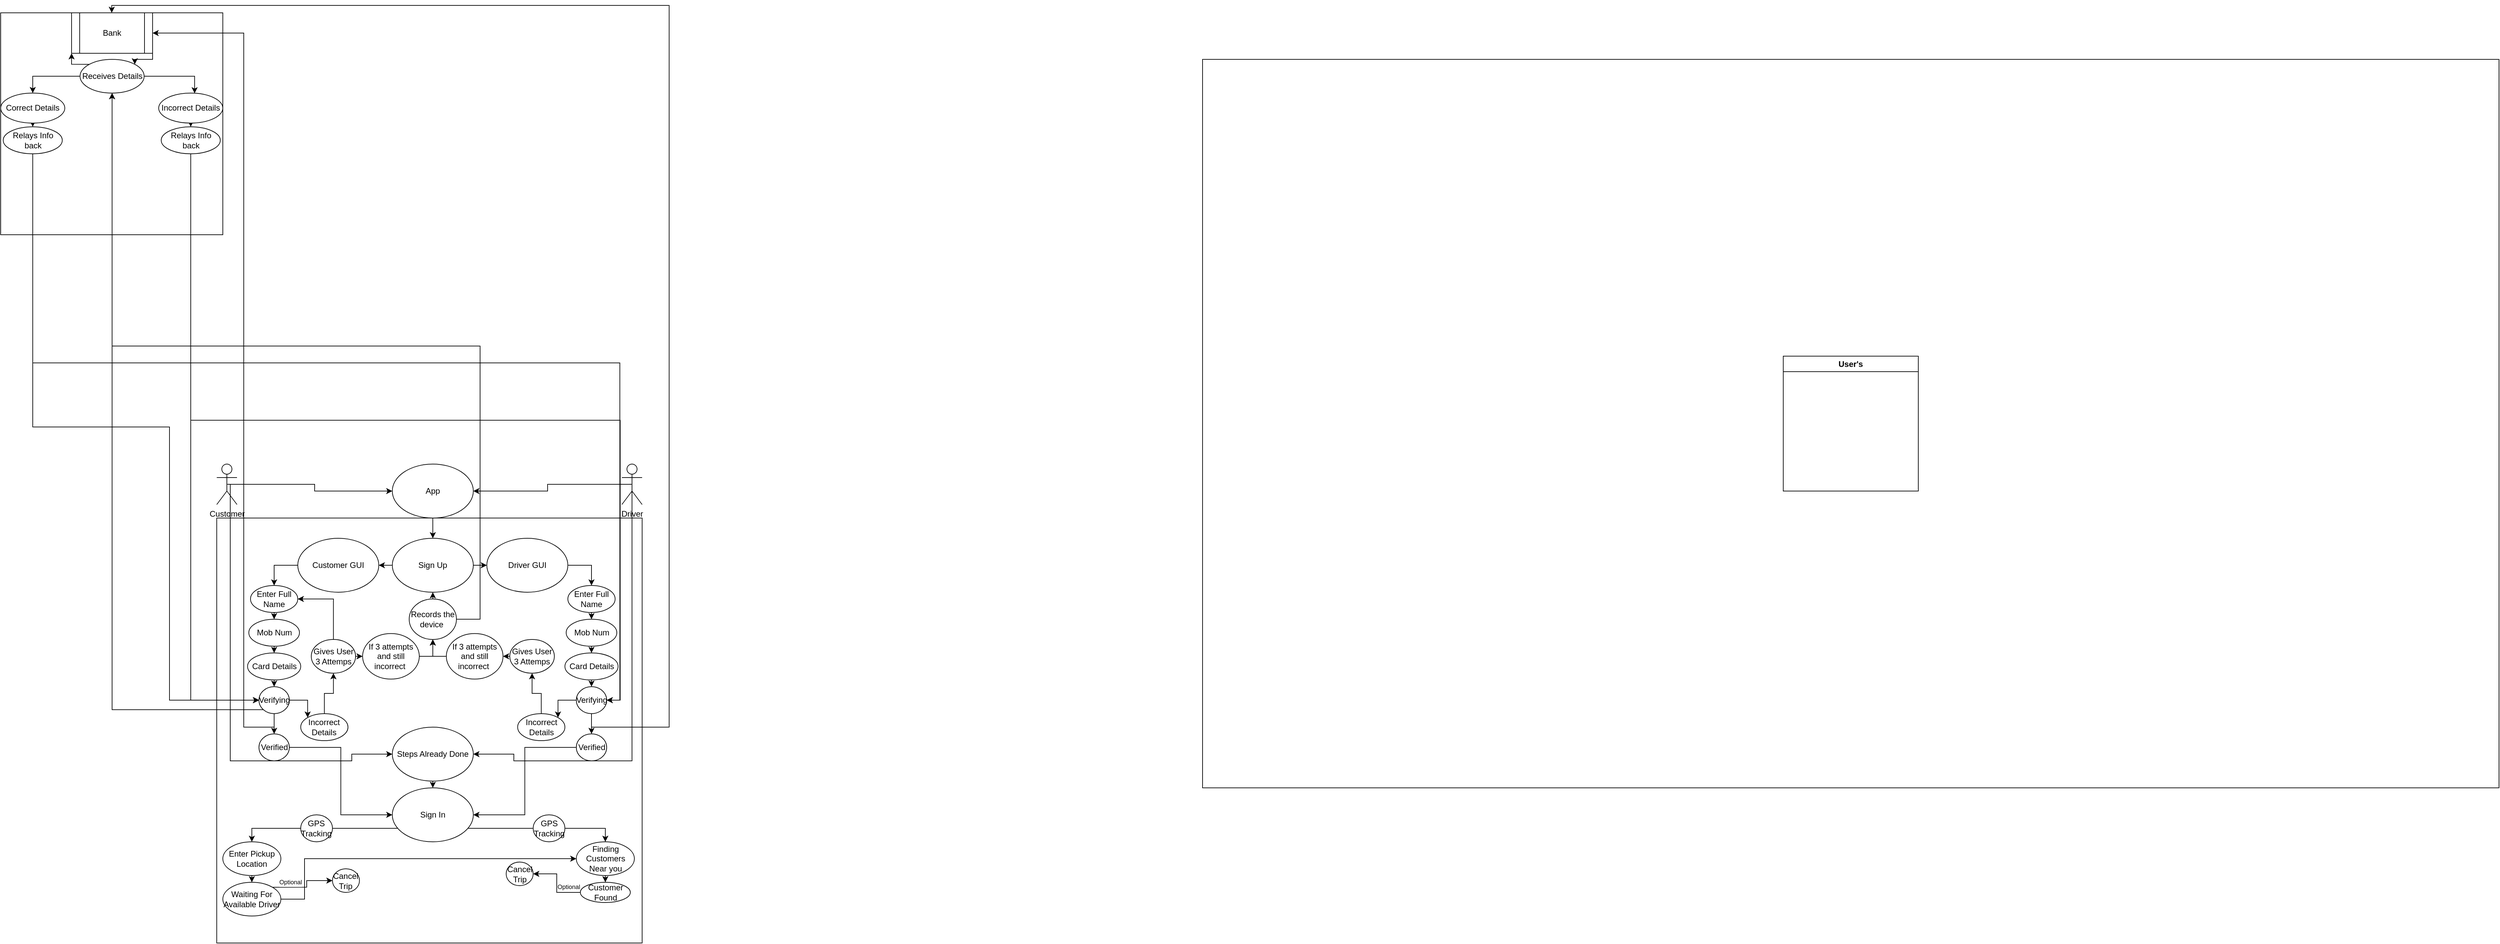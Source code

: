 <mxfile version="24.7.17">
  <diagram name="Page-1" id="1uZEyyDIQPDQiscJpvkE">
    <mxGraphModel dx="1188" dy="2969" grid="1" gridSize="10" guides="1" tooltips="1" connect="1" arrows="1" fold="1" page="1" pageScale="1" pageWidth="827" pageHeight="1169" math="0" shadow="0">
      <root>
        <mxCell id="0" />
        <mxCell id="1" parent="0" />
        <mxCell id="7FEDEtRAqXnlfVxVKvqJ-1" value="" style="whiteSpace=wrap;html=1;aspect=fixed;" vertex="1" parent="1">
          <mxGeometry x="320" y="-420" width="630" height="630" as="geometry" />
        </mxCell>
        <mxCell id="7FEDEtRAqXnlfVxVKvqJ-8" style="edgeStyle=orthogonalEdgeStyle;rounded=0;orthogonalLoop=1;jettySize=auto;html=1;exitX=0.5;exitY=0.5;exitDx=0;exitDy=0;exitPerimeter=0;entryX=0;entryY=0.5;entryDx=0;entryDy=0;" edge="1" parent="1" source="7FEDEtRAqXnlfVxVKvqJ-2" target="7FEDEtRAqXnlfVxVKvqJ-7">
          <mxGeometry relative="1" as="geometry" />
        </mxCell>
        <mxCell id="7FEDEtRAqXnlfVxVKvqJ-103" style="edgeStyle=orthogonalEdgeStyle;rounded=0;orthogonalLoop=1;jettySize=auto;html=1;exitX=0.5;exitY=0.5;exitDx=0;exitDy=0;exitPerimeter=0;entryX=0;entryY=0.5;entryDx=0;entryDy=0;" edge="1" parent="1" source="7FEDEtRAqXnlfVxVKvqJ-2" target="7FEDEtRAqXnlfVxVKvqJ-101">
          <mxGeometry relative="1" as="geometry">
            <mxPoint x="640" y="-110" as="targetPoint" />
            <Array as="points">
              <mxPoint x="340" y="-470" />
              <mxPoint x="340" y="-60" />
              <mxPoint x="520" y="-60" />
              <mxPoint x="520" y="-70" />
            </Array>
          </mxGeometry>
        </mxCell>
        <mxCell id="7FEDEtRAqXnlfVxVKvqJ-2" value="Customer" style="shape=umlActor;verticalLabelPosition=bottom;verticalAlign=top;html=1;outlineConnect=0;" vertex="1" parent="1">
          <mxGeometry x="320" y="-500" width="30" height="60" as="geometry" />
        </mxCell>
        <mxCell id="7FEDEtRAqXnlfVxVKvqJ-9" style="edgeStyle=orthogonalEdgeStyle;rounded=0;orthogonalLoop=1;jettySize=auto;html=1;exitX=0.5;exitY=0.5;exitDx=0;exitDy=0;exitPerimeter=0;" edge="1" parent="1" source="7FEDEtRAqXnlfVxVKvqJ-3" target="7FEDEtRAqXnlfVxVKvqJ-7">
          <mxGeometry relative="1" as="geometry" />
        </mxCell>
        <mxCell id="7FEDEtRAqXnlfVxVKvqJ-102" style="edgeStyle=orthogonalEdgeStyle;rounded=0;orthogonalLoop=1;jettySize=auto;html=1;exitX=0.5;exitY=0.5;exitDx=0;exitDy=0;exitPerimeter=0;entryX=1;entryY=0.5;entryDx=0;entryDy=0;" edge="1" parent="1" source="7FEDEtRAqXnlfVxVKvqJ-3" target="7FEDEtRAqXnlfVxVKvqJ-101">
          <mxGeometry relative="1" as="geometry">
            <Array as="points">
              <mxPoint x="935" y="-60" />
              <mxPoint x="760" y="-60" />
              <mxPoint x="760" y="-70" />
            </Array>
          </mxGeometry>
        </mxCell>
        <mxCell id="7FEDEtRAqXnlfVxVKvqJ-3" value="Driver" style="shape=umlActor;verticalLabelPosition=bottom;verticalAlign=top;html=1;outlineConnect=0;" vertex="1" parent="1">
          <mxGeometry x="920" y="-500" width="30" height="60" as="geometry" />
        </mxCell>
        <mxCell id="7FEDEtRAqXnlfVxVKvqJ-14" style="edgeStyle=orthogonalEdgeStyle;rounded=0;orthogonalLoop=1;jettySize=auto;html=1;exitX=0.5;exitY=1;exitDx=0;exitDy=0;entryX=0.5;entryY=0;entryDx=0;entryDy=0;" edge="1" parent="1" source="7FEDEtRAqXnlfVxVKvqJ-7" target="7FEDEtRAqXnlfVxVKvqJ-10">
          <mxGeometry relative="1" as="geometry" />
        </mxCell>
        <mxCell id="7FEDEtRAqXnlfVxVKvqJ-7" value="App" style="ellipse;whiteSpace=wrap;html=1;" vertex="1" parent="1">
          <mxGeometry x="580" y="-500" width="120" height="80" as="geometry" />
        </mxCell>
        <mxCell id="7FEDEtRAqXnlfVxVKvqJ-17" style="edgeStyle=orthogonalEdgeStyle;rounded=0;orthogonalLoop=1;jettySize=auto;html=1;exitX=0;exitY=0.5;exitDx=0;exitDy=0;entryX=1;entryY=0.5;entryDx=0;entryDy=0;" edge="1" parent="1" source="7FEDEtRAqXnlfVxVKvqJ-10" target="7FEDEtRAqXnlfVxVKvqJ-12">
          <mxGeometry relative="1" as="geometry" />
        </mxCell>
        <mxCell id="7FEDEtRAqXnlfVxVKvqJ-18" style="edgeStyle=orthogonalEdgeStyle;rounded=0;orthogonalLoop=1;jettySize=auto;html=1;exitX=1;exitY=0.5;exitDx=0;exitDy=0;entryX=0;entryY=0.5;entryDx=0;entryDy=0;" edge="1" parent="1" source="7FEDEtRAqXnlfVxVKvqJ-10" target="7FEDEtRAqXnlfVxVKvqJ-13">
          <mxGeometry relative="1" as="geometry" />
        </mxCell>
        <mxCell id="7FEDEtRAqXnlfVxVKvqJ-10" value="Sign Up" style="ellipse;whiteSpace=wrap;html=1;" vertex="1" parent="1">
          <mxGeometry x="580" y="-390" width="120" height="80" as="geometry" />
        </mxCell>
        <mxCell id="7FEDEtRAqXnlfVxVKvqJ-23" style="edgeStyle=orthogonalEdgeStyle;rounded=0;orthogonalLoop=1;jettySize=auto;html=1;exitX=0;exitY=0.5;exitDx=0;exitDy=0;entryX=0.5;entryY=0;entryDx=0;entryDy=0;" edge="1" parent="1" source="7FEDEtRAqXnlfVxVKvqJ-12" target="7FEDEtRAqXnlfVxVKvqJ-19">
          <mxGeometry relative="1" as="geometry" />
        </mxCell>
        <mxCell id="7FEDEtRAqXnlfVxVKvqJ-12" value="Customer GUI" style="ellipse;whiteSpace=wrap;html=1;" vertex="1" parent="1">
          <mxGeometry x="440" y="-390" width="120" height="80" as="geometry" />
        </mxCell>
        <mxCell id="7FEDEtRAqXnlfVxVKvqJ-24" style="edgeStyle=orthogonalEdgeStyle;rounded=0;orthogonalLoop=1;jettySize=auto;html=1;exitX=1;exitY=0.5;exitDx=0;exitDy=0;entryX=0.5;entryY=0;entryDx=0;entryDy=0;" edge="1" parent="1" source="7FEDEtRAqXnlfVxVKvqJ-13" target="7FEDEtRAqXnlfVxVKvqJ-20">
          <mxGeometry relative="1" as="geometry" />
        </mxCell>
        <mxCell id="7FEDEtRAqXnlfVxVKvqJ-13" value="Driver GUI" style="ellipse;whiteSpace=wrap;html=1;" vertex="1" parent="1">
          <mxGeometry x="720" y="-390" width="120" height="80" as="geometry" />
        </mxCell>
        <mxCell id="7FEDEtRAqXnlfVxVKvqJ-58" style="edgeStyle=orthogonalEdgeStyle;rounded=0;orthogonalLoop=1;jettySize=auto;html=1;exitX=0.5;exitY=1;exitDx=0;exitDy=0;entryX=0.5;entryY=0;entryDx=0;entryDy=0;" edge="1" parent="1" source="7FEDEtRAqXnlfVxVKvqJ-19" target="7FEDEtRAqXnlfVxVKvqJ-21">
          <mxGeometry relative="1" as="geometry" />
        </mxCell>
        <mxCell id="7FEDEtRAqXnlfVxVKvqJ-19" value="Enter Full Name" style="ellipse;whiteSpace=wrap;html=1;" vertex="1" parent="1">
          <mxGeometry x="370" y="-320" width="70" height="40" as="geometry" />
        </mxCell>
        <mxCell id="7FEDEtRAqXnlfVxVKvqJ-71" style="edgeStyle=orthogonalEdgeStyle;rounded=0;orthogonalLoop=1;jettySize=auto;html=1;exitX=0.5;exitY=1;exitDx=0;exitDy=0;entryX=0.5;entryY=0;entryDx=0;entryDy=0;" edge="1" parent="1" source="7FEDEtRAqXnlfVxVKvqJ-20" target="7FEDEtRAqXnlfVxVKvqJ-22">
          <mxGeometry relative="1" as="geometry" />
        </mxCell>
        <mxCell id="7FEDEtRAqXnlfVxVKvqJ-20" value="Enter Full Name" style="ellipse;whiteSpace=wrap;html=1;" vertex="1" parent="1">
          <mxGeometry x="840" y="-320" width="70" height="40" as="geometry" />
        </mxCell>
        <mxCell id="7FEDEtRAqXnlfVxVKvqJ-59" style="edgeStyle=orthogonalEdgeStyle;rounded=0;orthogonalLoop=1;jettySize=auto;html=1;exitX=0.5;exitY=1;exitDx=0;exitDy=0;entryX=0.5;entryY=0;entryDx=0;entryDy=0;" edge="1" parent="1" source="7FEDEtRAqXnlfVxVKvqJ-21" target="7FEDEtRAqXnlfVxVKvqJ-25">
          <mxGeometry relative="1" as="geometry" />
        </mxCell>
        <mxCell id="7FEDEtRAqXnlfVxVKvqJ-21" value="Mob Num" style="ellipse;whiteSpace=wrap;html=1;" vertex="1" parent="1">
          <mxGeometry x="367.5" y="-270" width="75" height="40" as="geometry" />
        </mxCell>
        <mxCell id="7FEDEtRAqXnlfVxVKvqJ-72" style="edgeStyle=orthogonalEdgeStyle;rounded=0;orthogonalLoop=1;jettySize=auto;html=1;exitX=0.5;exitY=1;exitDx=0;exitDy=0;entryX=0.5;entryY=0;entryDx=0;entryDy=0;" edge="1" parent="1" source="7FEDEtRAqXnlfVxVKvqJ-22" target="7FEDEtRAqXnlfVxVKvqJ-64">
          <mxGeometry relative="1" as="geometry" />
        </mxCell>
        <mxCell id="7FEDEtRAqXnlfVxVKvqJ-22" value="Mob Num" style="ellipse;whiteSpace=wrap;html=1;" vertex="1" parent="1">
          <mxGeometry x="837.5" y="-270" width="75" height="40" as="geometry" />
        </mxCell>
        <mxCell id="7FEDEtRAqXnlfVxVKvqJ-91" style="edgeStyle=orthogonalEdgeStyle;rounded=0;orthogonalLoop=1;jettySize=auto;html=1;exitX=0.5;exitY=1;exitDx=0;exitDy=0;entryX=0.5;entryY=0;entryDx=0;entryDy=0;" edge="1" parent="1" source="7FEDEtRAqXnlfVxVKvqJ-25" target="7FEDEtRAqXnlfVxVKvqJ-28">
          <mxGeometry relative="1" as="geometry" />
        </mxCell>
        <mxCell id="7FEDEtRAqXnlfVxVKvqJ-25" value="Card Details" style="ellipse;whiteSpace=wrap;html=1;" vertex="1" parent="1">
          <mxGeometry x="365.63" y="-220" width="78.75" height="40" as="geometry" />
        </mxCell>
        <mxCell id="7FEDEtRAqXnlfVxVKvqJ-26" value="" style="whiteSpace=wrap;html=1;aspect=fixed;" vertex="1" parent="1">
          <mxGeometry y="-1169" width="329" height="329" as="geometry" />
        </mxCell>
        <mxCell id="7FEDEtRAqXnlfVxVKvqJ-54" style="edgeStyle=orthogonalEdgeStyle;rounded=0;orthogonalLoop=1;jettySize=auto;html=1;exitX=1;exitY=1;exitDx=0;exitDy=0;entryX=1;entryY=0;entryDx=0;entryDy=0;" edge="1" parent="1" source="7FEDEtRAqXnlfVxVKvqJ-27" target="7FEDEtRAqXnlfVxVKvqJ-29">
          <mxGeometry relative="1" as="geometry">
            <Array as="points">
              <mxPoint x="225" y="-1100" />
              <mxPoint x="199" y="-1100" />
            </Array>
          </mxGeometry>
        </mxCell>
        <mxCell id="7FEDEtRAqXnlfVxVKvqJ-27" value="Bank" style="shape=process;whiteSpace=wrap;html=1;backgroundOutline=1;" vertex="1" parent="1">
          <mxGeometry x="105" y="-1169" width="120" height="60" as="geometry" />
        </mxCell>
        <mxCell id="7FEDEtRAqXnlfVxVKvqJ-57" style="edgeStyle=orthogonalEdgeStyle;rounded=0;orthogonalLoop=1;jettySize=auto;html=1;exitX=1;exitY=0.5;exitDx=0;exitDy=0;entryX=0;entryY=0;entryDx=0;entryDy=0;" edge="1" parent="1" source="7FEDEtRAqXnlfVxVKvqJ-28" target="7FEDEtRAqXnlfVxVKvqJ-39">
          <mxGeometry relative="1" as="geometry" />
        </mxCell>
        <mxCell id="7FEDEtRAqXnlfVxVKvqJ-79" style="edgeStyle=orthogonalEdgeStyle;rounded=0;orthogonalLoop=1;jettySize=auto;html=1;exitX=0.5;exitY=1;exitDx=0;exitDy=0;entryX=0.5;entryY=0;entryDx=0;entryDy=0;" edge="1" parent="1" source="7FEDEtRAqXnlfVxVKvqJ-28" target="7FEDEtRAqXnlfVxVKvqJ-78">
          <mxGeometry relative="1" as="geometry" />
        </mxCell>
        <mxCell id="7FEDEtRAqXnlfVxVKvqJ-85" style="edgeStyle=orthogonalEdgeStyle;rounded=0;orthogonalLoop=1;jettySize=auto;html=1;exitX=0.5;exitY=1;exitDx=0;exitDy=0;entryX=1;entryY=0.5;entryDx=0;entryDy=0;" edge="1" parent="1" source="7FEDEtRAqXnlfVxVKvqJ-28" target="7FEDEtRAqXnlfVxVKvqJ-27">
          <mxGeometry relative="1" as="geometry">
            <Array as="points">
              <mxPoint x="405" y="-110" />
              <mxPoint x="360" y="-110" />
              <mxPoint x="360" y="-1139" />
            </Array>
          </mxGeometry>
        </mxCell>
        <mxCell id="7FEDEtRAqXnlfVxVKvqJ-92" style="edgeStyle=orthogonalEdgeStyle;rounded=0;orthogonalLoop=1;jettySize=auto;html=1;exitX=0;exitY=1;exitDx=0;exitDy=0;entryX=0.5;entryY=1;entryDx=0;entryDy=0;" edge="1" parent="1" source="7FEDEtRAqXnlfVxVKvqJ-28" target="7FEDEtRAqXnlfVxVKvqJ-29">
          <mxGeometry relative="1" as="geometry" />
        </mxCell>
        <mxCell id="7FEDEtRAqXnlfVxVKvqJ-28" value="Verifying" style="ellipse;whiteSpace=wrap;html=1;" vertex="1" parent="1">
          <mxGeometry x="382.5" y="-170" width="45" height="40" as="geometry" />
        </mxCell>
        <mxCell id="7FEDEtRAqXnlfVxVKvqJ-33" style="edgeStyle=orthogonalEdgeStyle;rounded=0;orthogonalLoop=1;jettySize=auto;html=1;exitX=0;exitY=0.5;exitDx=0;exitDy=0;entryX=0.5;entryY=0;entryDx=0;entryDy=0;" edge="1" parent="1" source="7FEDEtRAqXnlfVxVKvqJ-29" target="7FEDEtRAqXnlfVxVKvqJ-30">
          <mxGeometry relative="1" as="geometry" />
        </mxCell>
        <mxCell id="7FEDEtRAqXnlfVxVKvqJ-51" style="edgeStyle=orthogonalEdgeStyle;rounded=0;orthogonalLoop=1;jettySize=auto;html=1;exitX=0;exitY=0;exitDx=0;exitDy=0;entryX=0;entryY=1;entryDx=0;entryDy=0;" edge="1" parent="1" source="7FEDEtRAqXnlfVxVKvqJ-29" target="7FEDEtRAqXnlfVxVKvqJ-27">
          <mxGeometry relative="1" as="geometry" />
        </mxCell>
        <mxCell id="7FEDEtRAqXnlfVxVKvqJ-29" value="Receives Details" style="ellipse;whiteSpace=wrap;html=1;" vertex="1" parent="1">
          <mxGeometry x="117.5" y="-1100" width="95" height="50" as="geometry" />
        </mxCell>
        <mxCell id="7FEDEtRAqXnlfVxVKvqJ-38" style="edgeStyle=orthogonalEdgeStyle;rounded=0;orthogonalLoop=1;jettySize=auto;html=1;exitX=0.5;exitY=1;exitDx=0;exitDy=0;entryX=0.5;entryY=0;entryDx=0;entryDy=0;" edge="1" parent="1" source="7FEDEtRAqXnlfVxVKvqJ-30" target="7FEDEtRAqXnlfVxVKvqJ-36">
          <mxGeometry relative="1" as="geometry" />
        </mxCell>
        <mxCell id="7FEDEtRAqXnlfVxVKvqJ-30" value="Correct Details" style="ellipse;whiteSpace=wrap;html=1;" vertex="1" parent="1">
          <mxGeometry y="-1050" width="95" height="44.5" as="geometry" />
        </mxCell>
        <mxCell id="7FEDEtRAqXnlfVxVKvqJ-37" style="edgeStyle=orthogonalEdgeStyle;rounded=0;orthogonalLoop=1;jettySize=auto;html=1;exitX=0.5;exitY=1;exitDx=0;exitDy=0;entryX=0.5;entryY=0;entryDx=0;entryDy=0;" edge="1" parent="1" source="7FEDEtRAqXnlfVxVKvqJ-32" target="7FEDEtRAqXnlfVxVKvqJ-35">
          <mxGeometry relative="1" as="geometry" />
        </mxCell>
        <mxCell id="7FEDEtRAqXnlfVxVKvqJ-32" value="Incorrect Details" style="ellipse;whiteSpace=wrap;html=1;" vertex="1" parent="1">
          <mxGeometry x="234" y="-1050" width="95" height="44.5" as="geometry" />
        </mxCell>
        <mxCell id="7FEDEtRAqXnlfVxVKvqJ-34" style="edgeStyle=orthogonalEdgeStyle;rounded=0;orthogonalLoop=1;jettySize=auto;html=1;exitX=1;exitY=0.5;exitDx=0;exitDy=0;entryX=0.56;entryY=0.007;entryDx=0;entryDy=0;entryPerimeter=0;" edge="1" parent="1" source="7FEDEtRAqXnlfVxVKvqJ-29" target="7FEDEtRAqXnlfVxVKvqJ-32">
          <mxGeometry relative="1" as="geometry" />
        </mxCell>
        <mxCell id="7FEDEtRAqXnlfVxVKvqJ-93" style="edgeStyle=orthogonalEdgeStyle;rounded=0;orthogonalLoop=1;jettySize=auto;html=1;exitX=0.5;exitY=1;exitDx=0;exitDy=0;entryX=0;entryY=0.5;entryDx=0;entryDy=0;" edge="1" parent="1" source="7FEDEtRAqXnlfVxVKvqJ-35" target="7FEDEtRAqXnlfVxVKvqJ-28">
          <mxGeometry relative="1" as="geometry">
            <mxPoint x="380" y="-150" as="targetPoint" />
            <Array as="points">
              <mxPoint x="282" y="-150" />
            </Array>
          </mxGeometry>
        </mxCell>
        <mxCell id="7FEDEtRAqXnlfVxVKvqJ-96" style="edgeStyle=orthogonalEdgeStyle;rounded=0;orthogonalLoop=1;jettySize=auto;html=1;exitX=0.5;exitY=1;exitDx=0;exitDy=0;entryX=1;entryY=0.5;entryDx=0;entryDy=0;" edge="1" parent="1" source="7FEDEtRAqXnlfVxVKvqJ-35" target="7FEDEtRAqXnlfVxVKvqJ-65">
          <mxGeometry relative="1" as="geometry" />
        </mxCell>
        <mxCell id="7FEDEtRAqXnlfVxVKvqJ-35" value="Relays Info back&lt;span style=&quot;color: rgba(0, 0, 0, 0); font-family: monospace; font-size: 0px; text-align: start; text-wrap: nowrap;&quot;&gt;%3CmxGraphModel%3E%3Croot%3E%3CmxCell%20id%3D%220%22%2F%3E%3CmxCell%20id%3D%221%22%20parent%3D%220%22%2F%3E%3CmxCell%20id%3D%222%22%20value%3D%22%22%20style%3D%22ellipse%3BwhiteSpace%3Dwrap%3Bhtml%3D1%3B%22%20vertex%3D%221%22%20parent%3D%221%22%3E%3CmxGeometry%20y%3D%22-1050%22%20width%3D%2295%22%20height%3D%2244.5%22%20as%3D%22geometry%22%2F%3E%3C%2FmxCell%3E%3C%2Froot%3E%3C%2FmxGraphModel%3E&lt;/span&gt;" style="ellipse;whiteSpace=wrap;html=1;" vertex="1" parent="1">
          <mxGeometry x="237.75" y="-1000" width="87.5" height="40" as="geometry" />
        </mxCell>
        <mxCell id="7FEDEtRAqXnlfVxVKvqJ-83" style="edgeStyle=orthogonalEdgeStyle;rounded=0;orthogonalLoop=1;jettySize=auto;html=1;exitX=0.5;exitY=1;exitDx=0;exitDy=0;" edge="1" parent="1" source="7FEDEtRAqXnlfVxVKvqJ-36">
          <mxGeometry relative="1" as="geometry">
            <mxPoint x="383" y="-150" as="targetPoint" />
            <Array as="points">
              <mxPoint x="48" y="-555" />
              <mxPoint x="250" y="-555" />
              <mxPoint x="250" y="-150" />
            </Array>
          </mxGeometry>
        </mxCell>
        <mxCell id="7FEDEtRAqXnlfVxVKvqJ-94" style="edgeStyle=orthogonalEdgeStyle;rounded=0;orthogonalLoop=1;jettySize=auto;html=1;exitX=0.5;exitY=1;exitDx=0;exitDy=0;entryX=1;entryY=0.5;entryDx=0;entryDy=0;" edge="1" parent="1" source="7FEDEtRAqXnlfVxVKvqJ-36" target="7FEDEtRAqXnlfVxVKvqJ-65">
          <mxGeometry relative="1" as="geometry">
            <Array as="points">
              <mxPoint x="47" y="-650" />
              <mxPoint x="917" y="-650" />
              <mxPoint x="917" y="-150" />
            </Array>
          </mxGeometry>
        </mxCell>
        <mxCell id="7FEDEtRAqXnlfVxVKvqJ-36" value="Relays Info back&lt;span style=&quot;color: rgba(0, 0, 0, 0); font-family: monospace; font-size: 0px; text-align: start; text-wrap: nowrap;&quot;&gt;%3CmxGraphModel%3E%3Croot%3E%3CmxCell%20id%3D%220%22%2F%3E%3CmxCell%20id%3D%221%22%20parent%3D%220%22%2F%3E%3CmxCell%20id%3D%222%22%20value%3D%22%22%20style%3D%22ellipse%3BwhiteSpace%3Dwrap%3Bhtml%3D1%3B%22%20vertex%3D%221%22%20parent%3D%221%22%3E%3CmxGeometry%20y%3D%22-1050%22%20width%3D%2295%22%20height%3D%2244.5%22%20as%3D%22geometry%22%2F%3E%3C%2FmxCell%3E%3C%2Froot%3E%3C%2FmxGraphModel%3E&lt;/span&gt;" style="ellipse;whiteSpace=wrap;html=1;" vertex="1" parent="1">
          <mxGeometry x="3.75" y="-1000" width="87.5" height="40" as="geometry" />
        </mxCell>
        <mxCell id="7FEDEtRAqXnlfVxVKvqJ-42" style="edgeStyle=orthogonalEdgeStyle;rounded=0;orthogonalLoop=1;jettySize=auto;html=1;exitX=0.5;exitY=0;exitDx=0;exitDy=0;entryX=0.5;entryY=1;entryDx=0;entryDy=0;" edge="1" parent="1" source="7FEDEtRAqXnlfVxVKvqJ-39" target="7FEDEtRAqXnlfVxVKvqJ-41">
          <mxGeometry relative="1" as="geometry" />
        </mxCell>
        <mxCell id="7FEDEtRAqXnlfVxVKvqJ-39" value="Incorrect Details" style="ellipse;whiteSpace=wrap;html=1;" vertex="1" parent="1">
          <mxGeometry x="444.38" y="-130" width="70" height="40" as="geometry" />
        </mxCell>
        <mxCell id="7FEDEtRAqXnlfVxVKvqJ-43" style="edgeStyle=orthogonalEdgeStyle;rounded=0;orthogonalLoop=1;jettySize=auto;html=1;exitX=0.5;exitY=0;exitDx=0;exitDy=0;entryX=1;entryY=0.5;entryDx=0;entryDy=0;" edge="1" parent="1" source="7FEDEtRAqXnlfVxVKvqJ-41" target="7FEDEtRAqXnlfVxVKvqJ-19">
          <mxGeometry relative="1" as="geometry" />
        </mxCell>
        <mxCell id="7FEDEtRAqXnlfVxVKvqJ-48" style="edgeStyle=orthogonalEdgeStyle;rounded=0;orthogonalLoop=1;jettySize=auto;html=1;exitX=1;exitY=0.5;exitDx=0;exitDy=0;entryX=0;entryY=0.5;entryDx=0;entryDy=0;" edge="1" parent="1" source="7FEDEtRAqXnlfVxVKvqJ-41" target="7FEDEtRAqXnlfVxVKvqJ-47">
          <mxGeometry relative="1" as="geometry" />
        </mxCell>
        <mxCell id="7FEDEtRAqXnlfVxVKvqJ-41" value="Gives User 3 Attemps" style="ellipse;whiteSpace=wrap;html=1;" vertex="1" parent="1">
          <mxGeometry x="460" y="-240" width="65.62" height="50" as="geometry" />
        </mxCell>
        <mxCell id="7FEDEtRAqXnlfVxVKvqJ-46" style="edgeStyle=orthogonalEdgeStyle;rounded=0;orthogonalLoop=1;jettySize=auto;html=1;exitX=0.5;exitY=0;exitDx=0;exitDy=0;entryX=0.5;entryY=1;entryDx=0;entryDy=0;" edge="1" parent="1" source="7FEDEtRAqXnlfVxVKvqJ-44" target="7FEDEtRAqXnlfVxVKvqJ-10">
          <mxGeometry relative="1" as="geometry" />
        </mxCell>
        <mxCell id="7FEDEtRAqXnlfVxVKvqJ-50" style="edgeStyle=orthogonalEdgeStyle;rounded=0;orthogonalLoop=1;jettySize=auto;html=1;exitX=1;exitY=0.5;exitDx=0;exitDy=0;entryX=0.5;entryY=1;entryDx=0;entryDy=0;" edge="1" parent="1" source="7FEDEtRAqXnlfVxVKvqJ-44" target="7FEDEtRAqXnlfVxVKvqJ-29">
          <mxGeometry relative="1" as="geometry">
            <Array as="points">
              <mxPoint x="710" y="-270" />
              <mxPoint x="710" y="-675" />
              <mxPoint x="165" y="-675" />
            </Array>
          </mxGeometry>
        </mxCell>
        <mxCell id="7FEDEtRAqXnlfVxVKvqJ-44" value="Records the device&amp;nbsp;" style="ellipse;whiteSpace=wrap;html=1;" vertex="1" parent="1">
          <mxGeometry x="605" y="-300" width="70" height="60" as="geometry" />
        </mxCell>
        <mxCell id="7FEDEtRAqXnlfVxVKvqJ-49" style="edgeStyle=orthogonalEdgeStyle;rounded=0;orthogonalLoop=1;jettySize=auto;html=1;exitX=1;exitY=0.5;exitDx=0;exitDy=0;entryX=0.5;entryY=1;entryDx=0;entryDy=0;" edge="1" parent="1" source="7FEDEtRAqXnlfVxVKvqJ-47" target="7FEDEtRAqXnlfVxVKvqJ-44">
          <mxGeometry relative="1" as="geometry" />
        </mxCell>
        <mxCell id="7FEDEtRAqXnlfVxVKvqJ-47" value="If 3 attempts and still incorrect&amp;nbsp;" style="ellipse;whiteSpace=wrap;html=1;" vertex="1" parent="1">
          <mxGeometry x="536" y="-248.75" width="84" height="67.5" as="geometry" />
        </mxCell>
        <mxCell id="7FEDEtRAqXnlfVxVKvqJ-73" style="edgeStyle=orthogonalEdgeStyle;rounded=0;orthogonalLoop=1;jettySize=auto;html=1;exitX=0.5;exitY=1;exitDx=0;exitDy=0;entryX=0.5;entryY=0;entryDx=0;entryDy=0;" edge="1" parent="1" source="7FEDEtRAqXnlfVxVKvqJ-64" target="7FEDEtRAqXnlfVxVKvqJ-65">
          <mxGeometry relative="1" as="geometry" />
        </mxCell>
        <mxCell id="7FEDEtRAqXnlfVxVKvqJ-64" value="Card Details" style="ellipse;whiteSpace=wrap;html=1;direction=east;flipH=0;flipV=1;" vertex="1" parent="1">
          <mxGeometry x="835.63" y="-220" width="78.75" height="40" as="geometry" />
        </mxCell>
        <mxCell id="7FEDEtRAqXnlfVxVKvqJ-74" style="edgeStyle=orthogonalEdgeStyle;rounded=0;orthogonalLoop=1;jettySize=auto;html=1;exitX=0;exitY=0.5;exitDx=0;exitDy=0;entryX=1;entryY=0;entryDx=0;entryDy=0;" edge="1" parent="1" source="7FEDEtRAqXnlfVxVKvqJ-65" target="7FEDEtRAqXnlfVxVKvqJ-66">
          <mxGeometry relative="1" as="geometry" />
        </mxCell>
        <mxCell id="7FEDEtRAqXnlfVxVKvqJ-82" style="edgeStyle=orthogonalEdgeStyle;rounded=0;orthogonalLoop=1;jettySize=auto;html=1;exitX=0.5;exitY=1;exitDx=0;exitDy=0;entryX=0.5;entryY=0;entryDx=0;entryDy=0;" edge="1" parent="1" source="7FEDEtRAqXnlfVxVKvqJ-65" target="7FEDEtRAqXnlfVxVKvqJ-80">
          <mxGeometry relative="1" as="geometry" />
        </mxCell>
        <mxCell id="7FEDEtRAqXnlfVxVKvqJ-90" style="edgeStyle=orthogonalEdgeStyle;rounded=0;orthogonalLoop=1;jettySize=auto;html=1;exitX=0.5;exitY=1;exitDx=0;exitDy=0;entryX=0.5;entryY=0;entryDx=0;entryDy=0;" edge="1" parent="1" source="7FEDEtRAqXnlfVxVKvqJ-65" target="7FEDEtRAqXnlfVxVKvqJ-26">
          <mxGeometry relative="1" as="geometry">
            <Array as="points">
              <mxPoint x="875" y="-110" />
              <mxPoint x="990" y="-110" />
              <mxPoint x="990" y="-1180" />
              <mxPoint x="165" y="-1180" />
            </Array>
          </mxGeometry>
        </mxCell>
        <mxCell id="7FEDEtRAqXnlfVxVKvqJ-65" value="Verifying" style="ellipse;whiteSpace=wrap;html=1;direction=east;flipH=0;flipV=1;" vertex="1" parent="1">
          <mxGeometry x="852.51" y="-170" width="45" height="40" as="geometry" />
        </mxCell>
        <mxCell id="7FEDEtRAqXnlfVxVKvqJ-75" style="edgeStyle=orthogonalEdgeStyle;rounded=0;orthogonalLoop=1;jettySize=auto;html=1;exitX=0.5;exitY=0;exitDx=0;exitDy=0;entryX=0.5;entryY=1;entryDx=0;entryDy=0;" edge="1" parent="1" source="7FEDEtRAqXnlfVxVKvqJ-66" target="7FEDEtRAqXnlfVxVKvqJ-67">
          <mxGeometry relative="1" as="geometry" />
        </mxCell>
        <mxCell id="7FEDEtRAqXnlfVxVKvqJ-66" value="Incorrect Details" style="ellipse;whiteSpace=wrap;html=1;direction=east;flipH=0;flipV=1;" vertex="1" parent="1">
          <mxGeometry x="765.63" y="-130" width="70" height="40" as="geometry" />
        </mxCell>
        <mxCell id="7FEDEtRAqXnlfVxVKvqJ-76" style="edgeStyle=orthogonalEdgeStyle;rounded=0;orthogonalLoop=1;jettySize=auto;html=1;exitX=0;exitY=0.5;exitDx=0;exitDy=0;entryX=1;entryY=0.5;entryDx=0;entryDy=0;" edge="1" parent="1" source="7FEDEtRAqXnlfVxVKvqJ-67" target="7FEDEtRAqXnlfVxVKvqJ-68">
          <mxGeometry relative="1" as="geometry" />
        </mxCell>
        <mxCell id="7FEDEtRAqXnlfVxVKvqJ-67" value="Gives User 3 Attemps" style="ellipse;whiteSpace=wrap;html=1;direction=east;flipH=0;flipV=1;" vertex="1" parent="1">
          <mxGeometry x="754" y="-240" width="66" height="50" as="geometry" />
        </mxCell>
        <mxCell id="7FEDEtRAqXnlfVxVKvqJ-77" style="edgeStyle=orthogonalEdgeStyle;rounded=0;orthogonalLoop=1;jettySize=auto;html=1;exitX=0;exitY=0.5;exitDx=0;exitDy=0;entryX=0.5;entryY=1;entryDx=0;entryDy=0;" edge="1" parent="1" source="7FEDEtRAqXnlfVxVKvqJ-68" target="7FEDEtRAqXnlfVxVKvqJ-44">
          <mxGeometry relative="1" as="geometry" />
        </mxCell>
        <mxCell id="7FEDEtRAqXnlfVxVKvqJ-68" value="If 3 attempts and still incorrect&amp;nbsp;" style="ellipse;whiteSpace=wrap;html=1;direction=east;flipH=0;flipV=1;" vertex="1" parent="1">
          <mxGeometry x="660" y="-248.75" width="84" height="67.5" as="geometry" />
        </mxCell>
        <mxCell id="7FEDEtRAqXnlfVxVKvqJ-99" style="edgeStyle=orthogonalEdgeStyle;rounded=0;orthogonalLoop=1;jettySize=auto;html=1;exitX=1;exitY=0.5;exitDx=0;exitDy=0;entryX=0;entryY=0.5;entryDx=0;entryDy=0;" edge="1" parent="1" source="7FEDEtRAqXnlfVxVKvqJ-78" target="7FEDEtRAqXnlfVxVKvqJ-97">
          <mxGeometry relative="1" as="geometry" />
        </mxCell>
        <mxCell id="7FEDEtRAqXnlfVxVKvqJ-78" value="Verified" style="ellipse;whiteSpace=wrap;html=1;" vertex="1" parent="1">
          <mxGeometry x="382.5" y="-100" width="45" height="40" as="geometry" />
        </mxCell>
        <mxCell id="7FEDEtRAqXnlfVxVKvqJ-100" style="edgeStyle=orthogonalEdgeStyle;rounded=0;orthogonalLoop=1;jettySize=auto;html=1;exitX=0;exitY=0.5;exitDx=0;exitDy=0;entryX=1;entryY=0.5;entryDx=0;entryDy=0;" edge="1" parent="1" source="7FEDEtRAqXnlfVxVKvqJ-80" target="7FEDEtRAqXnlfVxVKvqJ-97">
          <mxGeometry relative="1" as="geometry" />
        </mxCell>
        <mxCell id="7FEDEtRAqXnlfVxVKvqJ-80" value="Verified" style="ellipse;whiteSpace=wrap;html=1;" vertex="1" parent="1">
          <mxGeometry x="852.51" y="-100" width="45" height="40" as="geometry" />
        </mxCell>
        <mxCell id="7FEDEtRAqXnlfVxVKvqJ-118" style="edgeStyle=orthogonalEdgeStyle;rounded=0;orthogonalLoop=1;jettySize=auto;html=1;exitX=0;exitY=1;exitDx=0;exitDy=0;entryX=0.5;entryY=0;entryDx=0;entryDy=0;fontFamily=Helvetica;fontSize=12;fontColor=default;" edge="1" parent="1" source="7FEDEtRAqXnlfVxVKvqJ-97" target="7FEDEtRAqXnlfVxVKvqJ-116">
          <mxGeometry relative="1" as="geometry">
            <Array as="points">
              <mxPoint x="598" y="40" />
              <mxPoint x="372" y="40" />
            </Array>
          </mxGeometry>
        </mxCell>
        <mxCell id="7FEDEtRAqXnlfVxVKvqJ-129" style="edgeStyle=orthogonalEdgeStyle;rounded=0;orthogonalLoop=1;jettySize=auto;html=1;exitX=1;exitY=1;exitDx=0;exitDy=0;entryX=0.5;entryY=0;entryDx=0;entryDy=0;fontFamily=Helvetica;fontSize=12;fontColor=default;" edge="1" parent="1" source="7FEDEtRAqXnlfVxVKvqJ-97" target="7FEDEtRAqXnlfVxVKvqJ-121">
          <mxGeometry relative="1" as="geometry">
            <Array as="points">
              <mxPoint x="682" y="40" />
              <mxPoint x="895" y="40" />
            </Array>
          </mxGeometry>
        </mxCell>
        <mxCell id="7FEDEtRAqXnlfVxVKvqJ-97" value="Sign In" style="ellipse;whiteSpace=wrap;html=1;" vertex="1" parent="1">
          <mxGeometry x="580" y="-20" width="120" height="80" as="geometry" />
        </mxCell>
        <mxCell id="7FEDEtRAqXnlfVxVKvqJ-104" style="edgeStyle=orthogonalEdgeStyle;rounded=0;orthogonalLoop=1;jettySize=auto;html=1;exitX=0.5;exitY=1;exitDx=0;exitDy=0;entryX=0.5;entryY=0;entryDx=0;entryDy=0;" edge="1" parent="1" source="7FEDEtRAqXnlfVxVKvqJ-101" target="7FEDEtRAqXnlfVxVKvqJ-97">
          <mxGeometry relative="1" as="geometry" />
        </mxCell>
        <mxCell id="7FEDEtRAqXnlfVxVKvqJ-101" value="Steps Already Done" style="ellipse;whiteSpace=wrap;html=1;" vertex="1" parent="1">
          <mxGeometry x="580" y="-110" width="120" height="80" as="geometry" />
        </mxCell>
        <mxCell id="7FEDEtRAqXnlfVxVKvqJ-105" value="" style="whiteSpace=wrap;html=1;strokeColor=default;align=center;verticalAlign=middle;fontFamily=Helvetica;fontSize=12;fontColor=default;fillColor=default;" vertex="1" parent="1">
          <mxGeometry x="1780" y="-1100" width="1920" height="1080" as="geometry" />
        </mxCell>
        <mxCell id="7FEDEtRAqXnlfVxVKvqJ-113" value="User&#39;s" style="swimlane;whiteSpace=wrap;html=1;startSize=23;" vertex="1" parent="1">
          <mxGeometry x="2640" y="-660" width="200" height="200" as="geometry" />
        </mxCell>
        <mxCell id="7FEDEtRAqXnlfVxVKvqJ-119" style="edgeStyle=orthogonalEdgeStyle;rounded=0;orthogonalLoop=1;jettySize=auto;html=1;exitX=0.5;exitY=1;exitDx=0;exitDy=0;entryX=0.5;entryY=0;entryDx=0;entryDy=0;fontFamily=Helvetica;fontSize=12;fontColor=default;" edge="1" parent="1" source="7FEDEtRAqXnlfVxVKvqJ-116" target="7FEDEtRAqXnlfVxVKvqJ-117">
          <mxGeometry relative="1" as="geometry" />
        </mxCell>
        <mxCell id="7FEDEtRAqXnlfVxVKvqJ-116" value="Enter Pickup Location" style="ellipse;whiteSpace=wrap;html=1;strokeColor=default;align=center;verticalAlign=middle;fontFamily=Helvetica;fontSize=12;fontColor=default;fillColor=default;" vertex="1" parent="1">
          <mxGeometry x="329" y="60" width="86" height="50" as="geometry" />
        </mxCell>
        <mxCell id="7FEDEtRAqXnlfVxVKvqJ-130" style="edgeStyle=orthogonalEdgeStyle;rounded=0;orthogonalLoop=1;jettySize=auto;html=1;exitX=1;exitY=0.5;exitDx=0;exitDy=0;entryX=0;entryY=0.5;entryDx=0;entryDy=0;fontFamily=Helvetica;fontSize=12;fontColor=default;" edge="1" parent="1" source="7FEDEtRAqXnlfVxVKvqJ-117" target="7FEDEtRAqXnlfVxVKvqJ-121">
          <mxGeometry relative="1" as="geometry">
            <Array as="points">
              <mxPoint x="450" y="145" />
              <mxPoint x="450" y="85" />
            </Array>
          </mxGeometry>
        </mxCell>
        <mxCell id="7FEDEtRAqXnlfVxVKvqJ-133" style="edgeStyle=orthogonalEdgeStyle;rounded=0;orthogonalLoop=1;jettySize=auto;html=1;exitX=1;exitY=0;exitDx=0;exitDy=0;entryX=0;entryY=0.5;entryDx=0;entryDy=0;fontFamily=Helvetica;fontSize=12;fontColor=default;" edge="1" parent="1" source="7FEDEtRAqXnlfVxVKvqJ-117" target="7FEDEtRAqXnlfVxVKvqJ-132">
          <mxGeometry relative="1" as="geometry" />
        </mxCell>
        <mxCell id="7FEDEtRAqXnlfVxVKvqJ-135" value="&lt;font style=&quot;font-size: 9px;&quot;&gt;Optional&lt;/font&gt;" style="edgeLabel;html=1;align=center;verticalAlign=middle;resizable=0;points=[];strokeColor=default;fontFamily=Helvetica;fontSize=12;fontColor=default;fillColor=default;" vertex="1" connectable="0" parent="7FEDEtRAqXnlfVxVKvqJ-133">
          <mxGeometry x="-0.198" y="1" relative="1" as="geometry">
            <mxPoint x="-13" y="-8" as="offset" />
          </mxGeometry>
        </mxCell>
        <mxCell id="7FEDEtRAqXnlfVxVKvqJ-117" value="Waiting For Available Driver" style="ellipse;whiteSpace=wrap;html=1;strokeColor=default;align=center;verticalAlign=middle;fontFamily=Helvetica;fontSize=12;fontColor=default;fillColor=default;" vertex="1" parent="1">
          <mxGeometry x="329" y="120" width="86" height="50" as="geometry" />
        </mxCell>
        <mxCell id="7FEDEtRAqXnlfVxVKvqJ-136" style="edgeStyle=orthogonalEdgeStyle;rounded=0;orthogonalLoop=1;jettySize=auto;html=1;exitX=0.5;exitY=1;exitDx=0;exitDy=0;entryX=0.5;entryY=0;entryDx=0;entryDy=0;fontFamily=Helvetica;fontSize=12;fontColor=default;" edge="1" parent="1" source="7FEDEtRAqXnlfVxVKvqJ-121" target="7FEDEtRAqXnlfVxVKvqJ-131">
          <mxGeometry relative="1" as="geometry" />
        </mxCell>
        <mxCell id="7FEDEtRAqXnlfVxVKvqJ-121" value="Finding Customers Near you" style="ellipse;whiteSpace=wrap;html=1;strokeColor=default;align=center;verticalAlign=middle;fontFamily=Helvetica;fontSize=12;fontColor=default;fillColor=default;" vertex="1" parent="1">
          <mxGeometry x="852.51" y="60" width="86" height="50" as="geometry" />
        </mxCell>
        <mxCell id="7FEDEtRAqXnlfVxVKvqJ-124" value="GPS&lt;div&gt;Tracking&lt;span style=&quot;color: rgba(0, 0, 0, 0); font-family: monospace; font-size: 0px; text-align: start; text-wrap: nowrap; background-color: initial;&quot;&gt;%3CmxGraphModel%3E%3Croot%3E%3CmxCell%20id%3D%220%22%2F%3E%3CmxCell%20id%3D%221%22%20parent%3D%220%22%2F%3E%3CmxCell%20id%3D%222%22%20value%3D%22Enter%20Location%22%20style%3D%22ellipse%3BwhiteSpace%3Dwrap%3Bhtml%3D1%3BstrokeColor%3Ddefault%3Balign%3Dcenter%3BverticalAlign%3Dmiddle%3BfontFamily%3DHelvetica%3BfontSize%3D12%3BfontColor%3Ddefault%3BfillColor%3Ddefault%3B%22%20vertex%3D%221%22%20parent%3D%221%22%3E%3CmxGeometry%20x%3D%22329%22%20y%3D%2260%22%20width%3D%2286%22%20height%3D%2250%22%20as%3D%22geometry%22%2F%3E%3C%2FmxCell%3E%3C%2Froot%3E%3C%2FmxGraphModel%3E&lt;/span&gt;&lt;/div&gt;" style="ellipse;whiteSpace=wrap;html=1;strokeColor=default;align=center;verticalAlign=middle;fontFamily=Helvetica;fontSize=12;fontColor=default;fillColor=default;" vertex="1" parent="1">
          <mxGeometry x="444.38" y="20" width="47" height="40" as="geometry" />
        </mxCell>
        <mxCell id="7FEDEtRAqXnlfVxVKvqJ-125" value="GPS&lt;div&gt;Tracking&lt;span style=&quot;color: rgba(0, 0, 0, 0); font-family: monospace; font-size: 0px; text-align: start; text-wrap: nowrap; background-color: initial;&quot;&gt;%3CmxGraphModel%3E%3Croot%3E%3CmxCell%20id%3D%220%22%2F%3E%3CmxCell%20id%3D%221%22%20parent%3D%220%22%2F%3E%3CmxCell%20id%3D%222%22%20value%3D%22Enter%20Location%22%20style%3D%22ellipse%3BwhiteSpace%3Dwrap%3Bhtml%3D1%3BstrokeColor%3Ddefault%3Balign%3Dcenter%3BverticalAlign%3Dmiddle%3BfontFamily%3DHelvetica%3BfontSize%3D12%3BfontColor%3Ddefault%3BfillColor%3Ddefault%3B%22%20vertex%3D%221%22%20parent%3D%221%22%3E%3CmxGeometry%20x%3D%22329%22%20y%3D%2260%22%20width%3D%2286%22%20height%3D%2250%22%20as%3D%22geometry%22%2F%3E%3C%2FmxCell%3E%3C%2Froot%3E%3C%2FmxGraphModel%3E&lt;/span&gt;&lt;/div&gt;" style="ellipse;whiteSpace=wrap;html=1;strokeColor=default;align=center;verticalAlign=middle;fontFamily=Helvetica;fontSize=12;fontColor=default;fillColor=default;" vertex="1" parent="1">
          <mxGeometry x="788.63" y="20" width="47" height="40" as="geometry" />
        </mxCell>
        <mxCell id="7FEDEtRAqXnlfVxVKvqJ-138" style="edgeStyle=orthogonalEdgeStyle;rounded=0;orthogonalLoop=1;jettySize=auto;html=1;exitX=0;exitY=0.5;exitDx=0;exitDy=0;entryX=1;entryY=0.5;entryDx=0;entryDy=0;fontFamily=Helvetica;fontSize=12;fontColor=default;" edge="1" parent="1" source="7FEDEtRAqXnlfVxVKvqJ-131" target="7FEDEtRAqXnlfVxVKvqJ-137">
          <mxGeometry relative="1" as="geometry" />
        </mxCell>
        <mxCell id="7FEDEtRAqXnlfVxVKvqJ-131" value="Customer Found" style="ellipse;whiteSpace=wrap;html=1;strokeColor=default;align=center;verticalAlign=middle;fontFamily=Helvetica;fontSize=12;fontColor=default;fillColor=default;" vertex="1" parent="1">
          <mxGeometry x="858.51" y="120" width="74" height="30" as="geometry" />
        </mxCell>
        <mxCell id="7FEDEtRAqXnlfVxVKvqJ-132" value="Cancel&lt;div&gt;Trip&lt;/div&gt;" style="ellipse;whiteSpace=wrap;html=1;strokeColor=default;align=center;verticalAlign=middle;fontFamily=Helvetica;fontSize=12;fontColor=default;fillColor=default;" vertex="1" parent="1">
          <mxGeometry x="491.38" y="100" width="40" height="35" as="geometry" />
        </mxCell>
        <mxCell id="7FEDEtRAqXnlfVxVKvqJ-137" value="Cancel&lt;div&gt;Trip&lt;/div&gt;" style="ellipse;whiteSpace=wrap;html=1;strokeColor=default;align=center;verticalAlign=middle;fontFamily=Helvetica;fontSize=12;fontColor=default;fillColor=default;" vertex="1" parent="1">
          <mxGeometry x="748.63" y="90" width="40" height="35" as="geometry" />
        </mxCell>
        <mxCell id="7FEDEtRAqXnlfVxVKvqJ-139" value="&lt;font style=&quot;font-size: 9px;&quot;&gt;Optional&lt;/font&gt;" style="edgeLabel;html=1;align=center;verticalAlign=middle;resizable=0;points=[];strokeColor=default;fontFamily=Helvetica;fontSize=12;fontColor=default;fillColor=default;" vertex="1" connectable="0" parent="1">
          <mxGeometry x="841" y="126" as="geometry" />
        </mxCell>
      </root>
    </mxGraphModel>
  </diagram>
</mxfile>
